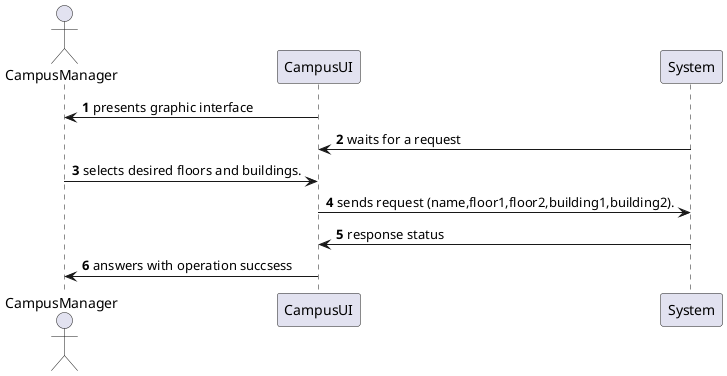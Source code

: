 @startuml

autonumber

actor CampusManager as GC
participant CampusUI as GUI
participant System as S

GUI -> GC : presents graphic interface
GUI <- S :  waits for a request
GC -> GUI :  selects desired floors and buildings.
GUI -> S :  sends request (name,floor1,floor2,building1,building2).
S -> GUI : response status
GUI -> GC : answers with operation succsess

@enduml

